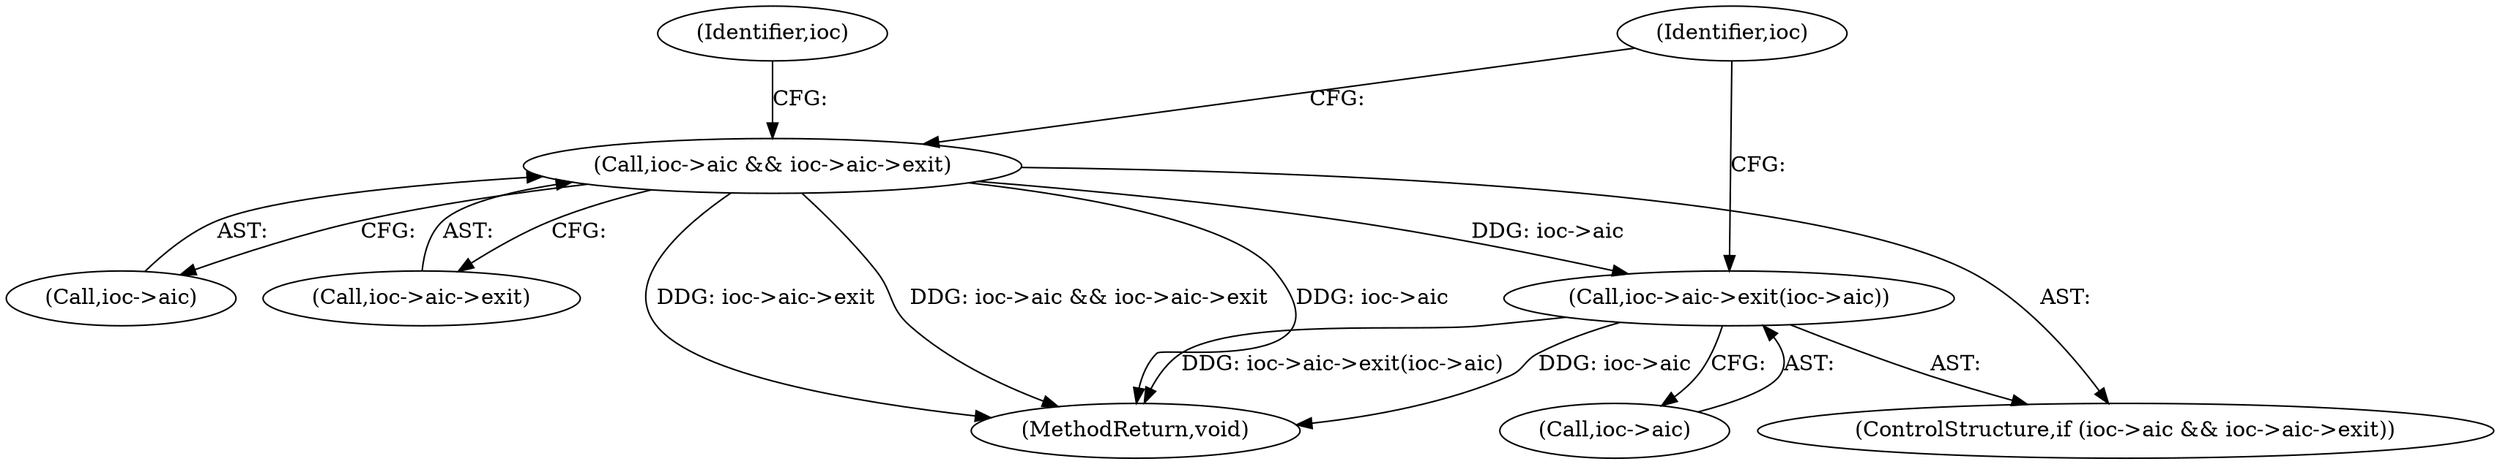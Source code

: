 digraph "0_linux_b69f2292063d2caf37ca9aec7d63ded203701bf3@pointer" {
"1000126" [label="(Call,ioc->aic && ioc->aic->exit)"];
"1000135" [label="(Call,ioc->aic->exit(ioc->aic))"];
"1000127" [label="(Call,ioc->aic)"];
"1000135" [label="(Call,ioc->aic->exit(ioc->aic))"];
"1000130" [label="(Call,ioc->aic->exit)"];
"1000143" [label="(MethodReturn,void)"];
"1000140" [label="(Identifier,ioc)"];
"1000126" [label="(Call,ioc->aic && ioc->aic->exit)"];
"1000125" [label="(ControlStructure,if (ioc->aic && ioc->aic->exit))"];
"1000136" [label="(Call,ioc->aic)"];
"1000137" [label="(Identifier,ioc)"];
"1000126" -> "1000125"  [label="AST: "];
"1000126" -> "1000127"  [label="CFG: "];
"1000126" -> "1000130"  [label="CFG: "];
"1000127" -> "1000126"  [label="AST: "];
"1000130" -> "1000126"  [label="AST: "];
"1000137" -> "1000126"  [label="CFG: "];
"1000140" -> "1000126"  [label="CFG: "];
"1000126" -> "1000143"  [label="DDG: ioc->aic"];
"1000126" -> "1000143"  [label="DDG: ioc->aic->exit"];
"1000126" -> "1000143"  [label="DDG: ioc->aic && ioc->aic->exit"];
"1000126" -> "1000135"  [label="DDG: ioc->aic"];
"1000135" -> "1000125"  [label="AST: "];
"1000135" -> "1000136"  [label="CFG: "];
"1000136" -> "1000135"  [label="AST: "];
"1000140" -> "1000135"  [label="CFG: "];
"1000135" -> "1000143"  [label="DDG: ioc->aic"];
"1000135" -> "1000143"  [label="DDG: ioc->aic->exit(ioc->aic)"];
}
